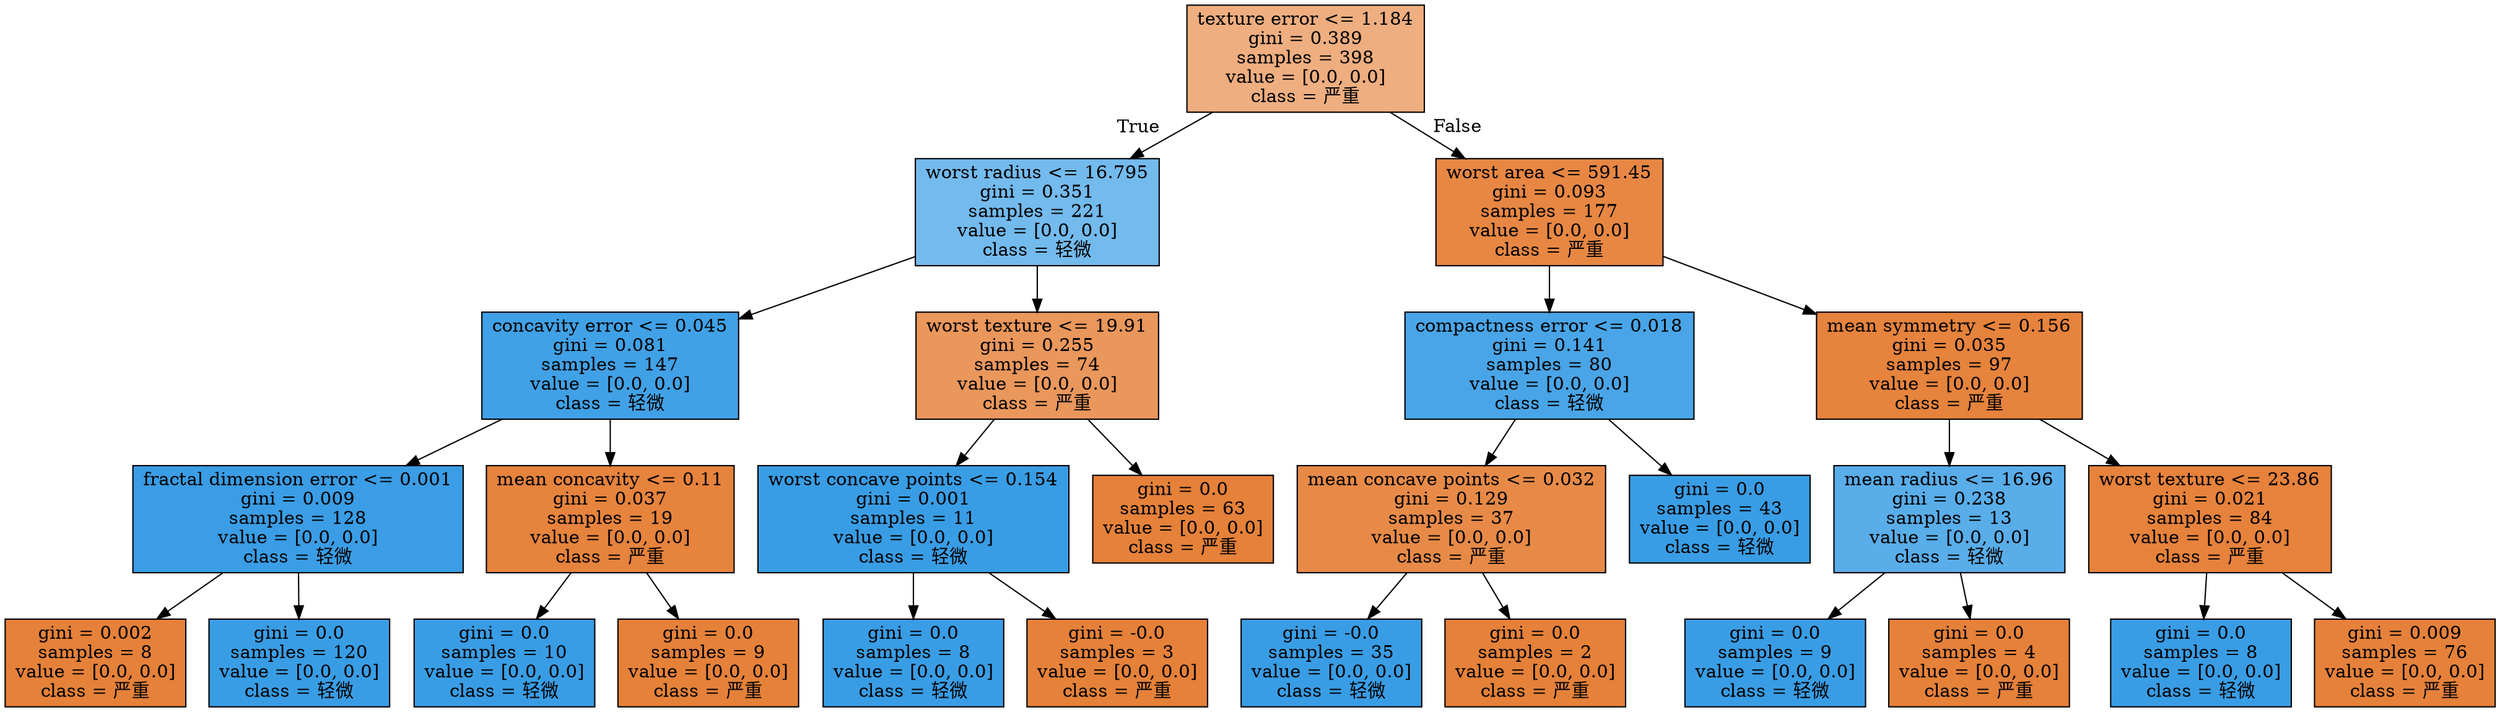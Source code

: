 digraph Tree {
node [shape=box, style="filled", color="black"] ;
0 [label="texture error <= 1.184\ngini = 0.389\nsamples = 398\nvalue = [0.0, 0.0]\nclass = 严重", fillcolor="#e58139a3"] ;
1 [label="worst radius <= 16.795\ngini = 0.351\nsamples = 221\nvalue = [0.0, 0.0]\nclass = 轻微", fillcolor="#399de5b4"] ;
0 -> 1 [labeldistance=2.5, labelangle=45, headlabel="True"] ;
2 [label="concavity error <= 0.045\ngini = 0.081\nsamples = 147\nvalue = [0.0, 0.0]\nclass = 轻微", fillcolor="#399de5f4"] ;
1 -> 2 ;
3 [label="fractal dimension error <= 0.001\ngini = 0.009\nsamples = 128\nvalue = [0.0, 0.0]\nclass = 轻微", fillcolor="#399de5fe"] ;
2 -> 3 ;
4 [label="gini = 0.002\nsamples = 8\nvalue = [0.0, 0.0]\nclass = 严重", fillcolor="#e58139ff"] ;
3 -> 4 ;
5 [label="gini = 0.0\nsamples = 120\nvalue = [0.0, 0.0]\nclass = 轻微", fillcolor="#399de5ff"] ;
3 -> 5 ;
6 [label="mean concavity <= 0.11\ngini = 0.037\nsamples = 19\nvalue = [0.0, 0.0]\nclass = 严重", fillcolor="#e58139fa"] ;
2 -> 6 ;
7 [label="gini = 0.0\nsamples = 10\nvalue = [0.0, 0.0]\nclass = 轻微", fillcolor="#399de5ff"] ;
6 -> 7 ;
8 [label="gini = 0.0\nsamples = 9\nvalue = [0.0, 0.0]\nclass = 严重", fillcolor="#e58139ff"] ;
6 -> 8 ;
9 [label="worst texture <= 19.91\ngini = 0.255\nsamples = 74\nvalue = [0.0, 0.0]\nclass = 严重", fillcolor="#e58139d2"] ;
1 -> 9 ;
10 [label="worst concave points <= 0.154\ngini = 0.001\nsamples = 11\nvalue = [0.0, 0.0]\nclass = 轻微", fillcolor="#399de5ff"] ;
9 -> 10 ;
11 [label="gini = 0.0\nsamples = 8\nvalue = [0.0, 0.0]\nclass = 轻微", fillcolor="#399de5ff"] ;
10 -> 11 ;
12 [label="gini = -0.0\nsamples = 3\nvalue = [0.0, 0.0]\nclass = 严重", fillcolor="#e58139ff"] ;
10 -> 12 ;
13 [label="gini = 0.0\nsamples = 63\nvalue = [0.0, 0.0]\nclass = 严重", fillcolor="#e58139ff"] ;
9 -> 13 ;
14 [label="worst area <= 591.45\ngini = 0.093\nsamples = 177\nvalue = [0.0, 0.0]\nclass = 严重", fillcolor="#e58139f2"] ;
0 -> 14 [labeldistance=2.5, labelangle=-45, headlabel="False"] ;
15 [label="compactness error <= 0.018\ngini = 0.141\nsamples = 80\nvalue = [0.0, 0.0]\nclass = 轻微", fillcolor="#399de5ea"] ;
14 -> 15 ;
16 [label="mean concave points <= 0.032\ngini = 0.129\nsamples = 37\nvalue = [0.0, 0.0]\nclass = 严重", fillcolor="#e58139ec"] ;
15 -> 16 ;
17 [label="gini = -0.0\nsamples = 35\nvalue = [0.0, 0.0]\nclass = 轻微", fillcolor="#399de5ff"] ;
16 -> 17 ;
18 [label="gini = 0.0\nsamples = 2\nvalue = [0.0, 0.0]\nclass = 严重", fillcolor="#e58139ff"] ;
16 -> 18 ;
19 [label="gini = 0.0\nsamples = 43\nvalue = [0.0, 0.0]\nclass = 轻微", fillcolor="#399de5ff"] ;
15 -> 19 ;
20 [label="mean symmetry <= 0.156\ngini = 0.035\nsamples = 97\nvalue = [0.0, 0.0]\nclass = 严重", fillcolor="#e58139fa"] ;
14 -> 20 ;
21 [label="mean radius <= 16.96\ngini = 0.238\nsamples = 13\nvalue = [0.0, 0.0]\nclass = 轻微", fillcolor="#399de5d6"] ;
20 -> 21 ;
22 [label="gini = 0.0\nsamples = 9\nvalue = [0.0, 0.0]\nclass = 轻微", fillcolor="#399de5ff"] ;
21 -> 22 ;
23 [label="gini = 0.0\nsamples = 4\nvalue = [0.0, 0.0]\nclass = 严重", fillcolor="#e58139ff"] ;
21 -> 23 ;
24 [label="worst texture <= 23.86\ngini = 0.021\nsamples = 84\nvalue = [0.0, 0.0]\nclass = 严重", fillcolor="#e58139fc"] ;
20 -> 24 ;
25 [label="gini = 0.0\nsamples = 8\nvalue = [0.0, 0.0]\nclass = 轻微", fillcolor="#399de5ff"] ;
24 -> 25 ;
26 [label="gini = 0.009\nsamples = 76\nvalue = [0.0, 0.0]\nclass = 严重", fillcolor="#e58139fe"] ;
24 -> 26 ;
}